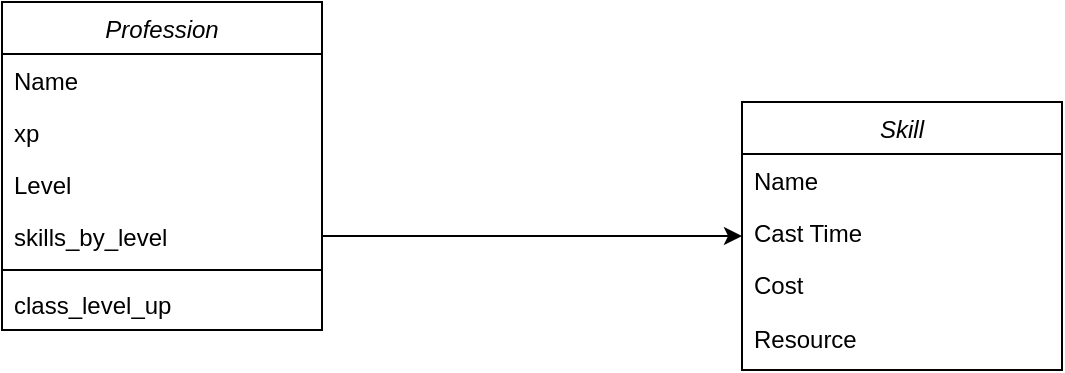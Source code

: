 <mxfile version="26.0.4" pages="7">
  <diagram id="5grqrbGuKbxhraN_0sHc" name="Profession">
    <mxGraphModel dx="1338" dy="836" grid="1" gridSize="10" guides="1" tooltips="1" connect="1" arrows="1" fold="1" page="1" pageScale="1" pageWidth="850" pageHeight="1100" math="0" shadow="0">
      <root>
        <mxCell id="0" />
        <mxCell id="1" parent="0" />
        <mxCell id="iJiaecJhwo1NTgeZymIa-1" value="Profession" style="swimlane;fontStyle=2;align=center;verticalAlign=top;childLayout=stackLayout;horizontal=1;startSize=26;horizontalStack=0;resizeParent=1;resizeLast=0;collapsible=1;marginBottom=0;rounded=0;shadow=0;strokeWidth=1;" vertex="1" parent="1">
          <mxGeometry x="220" y="120" width="160" height="164" as="geometry">
            <mxRectangle x="230" y="140" width="160" height="26" as="alternateBounds" />
          </mxGeometry>
        </mxCell>
        <mxCell id="iJiaecJhwo1NTgeZymIa-2" value="Name" style="text;align=left;verticalAlign=top;spacingLeft=4;spacingRight=4;overflow=hidden;rotatable=0;points=[[0,0.5],[1,0.5]];portConstraint=eastwest;" vertex="1" parent="iJiaecJhwo1NTgeZymIa-1">
          <mxGeometry y="26" width="160" height="26" as="geometry" />
        </mxCell>
        <mxCell id="iJiaecJhwo1NTgeZymIa-42" value="xp" style="text;align=left;verticalAlign=top;spacingLeft=4;spacingRight=4;overflow=hidden;rotatable=0;points=[[0,0.5],[1,0.5]];portConstraint=eastwest;rounded=0;shadow=0;html=0;" vertex="1" parent="iJiaecJhwo1NTgeZymIa-1">
          <mxGeometry y="52" width="160" height="26" as="geometry" />
        </mxCell>
        <mxCell id="iJiaecJhwo1NTgeZymIa-3" value="Level" style="text;align=left;verticalAlign=top;spacingLeft=4;spacingRight=4;overflow=hidden;rotatable=0;points=[[0,0.5],[1,0.5]];portConstraint=eastwest;rounded=0;shadow=0;html=0;" vertex="1" parent="iJiaecJhwo1NTgeZymIa-1">
          <mxGeometry y="78" width="160" height="26" as="geometry" />
        </mxCell>
        <mxCell id="iJiaecJhwo1NTgeZymIa-4" value="skills_by_level" style="text;align=left;verticalAlign=top;spacingLeft=4;spacingRight=4;overflow=hidden;rotatable=0;points=[[0,0.5],[1,0.5]];portConstraint=eastwest;rounded=0;shadow=0;html=0;" vertex="1" parent="iJiaecJhwo1NTgeZymIa-1">
          <mxGeometry y="104" width="160" height="26" as="geometry" />
        </mxCell>
        <mxCell id="iJiaecJhwo1NTgeZymIa-5" value="" style="line;html=1;strokeWidth=1;align=left;verticalAlign=middle;spacingTop=-1;spacingLeft=3;spacingRight=3;rotatable=0;labelPosition=right;points=[];portConstraint=eastwest;" vertex="1" parent="iJiaecJhwo1NTgeZymIa-1">
          <mxGeometry y="130" width="160" height="8" as="geometry" />
        </mxCell>
        <mxCell id="iJiaecJhwo1NTgeZymIa-6" value="class_level_up" style="text;align=left;verticalAlign=top;spacingLeft=4;spacingRight=4;overflow=hidden;rotatable=0;points=[[0,0.5],[1,0.5]];portConstraint=eastwest;" vertex="1" parent="iJiaecJhwo1NTgeZymIa-1">
          <mxGeometry y="138" width="160" height="26" as="geometry" />
        </mxCell>
        <mxCell id="iJiaecJhwo1NTgeZymIa-32" value="Skill" style="swimlane;fontStyle=2;align=center;verticalAlign=top;childLayout=stackLayout;horizontal=1;startSize=26;horizontalStack=0;resizeParent=1;resizeLast=0;collapsible=1;marginBottom=0;rounded=0;shadow=0;strokeWidth=1;" vertex="1" parent="1">
          <mxGeometry x="590" y="170" width="160" height="134" as="geometry">
            <mxRectangle x="230" y="140" width="160" height="26" as="alternateBounds" />
          </mxGeometry>
        </mxCell>
        <mxCell id="iJiaecJhwo1NTgeZymIa-33" value="Name" style="text;align=left;verticalAlign=top;spacingLeft=4;spacingRight=4;overflow=hidden;rotatable=0;points=[[0,0.5],[1,0.5]];portConstraint=eastwest;" vertex="1" parent="iJiaecJhwo1NTgeZymIa-32">
          <mxGeometry y="26" width="160" height="26" as="geometry" />
        </mxCell>
        <mxCell id="iJiaecJhwo1NTgeZymIa-34" value="Cast Time" style="text;align=left;verticalAlign=top;spacingLeft=4;spacingRight=4;overflow=hidden;rotatable=0;points=[[0,0.5],[1,0.5]];portConstraint=eastwest;rounded=0;shadow=0;html=0;" vertex="1" parent="iJiaecJhwo1NTgeZymIa-32">
          <mxGeometry y="52" width="160" height="26" as="geometry" />
        </mxCell>
        <mxCell id="iJiaecJhwo1NTgeZymIa-35" value="Cost" style="text;align=left;verticalAlign=top;spacingLeft=4;spacingRight=4;overflow=hidden;rotatable=0;points=[[0,0.5],[1,0.5]];portConstraint=eastwest;rounded=0;shadow=0;html=0;" vertex="1" parent="iJiaecJhwo1NTgeZymIa-32">
          <mxGeometry y="78" width="160" height="26" as="geometry" />
        </mxCell>
        <mxCell id="Kisl_OwSRE8ZpC2P2OY2-1" value="Resource" style="text;strokeColor=none;fillColor=none;align=left;verticalAlign=middle;spacingLeft=4;spacingRight=4;overflow=hidden;points=[[0,0.5],[1,0.5]];portConstraint=eastwest;rotatable=0;whiteSpace=wrap;html=1;" vertex="1" parent="iJiaecJhwo1NTgeZymIa-32">
          <mxGeometry y="104" width="160" height="30" as="geometry" />
        </mxCell>
        <mxCell id="iJiaecJhwo1NTgeZymIa-41" style="edgeStyle=orthogonalEdgeStyle;rounded=0;orthogonalLoop=1;jettySize=auto;html=1;" edge="1" parent="1" source="iJiaecJhwo1NTgeZymIa-4" target="iJiaecJhwo1NTgeZymIa-32">
          <mxGeometry relative="1" as="geometry" />
        </mxCell>
      </root>
    </mxGraphModel>
  </diagram>
  <diagram id="PIbwtRk7vnx8kBwGKRbf" name="Stats">
    <mxGraphModel dx="1338" dy="836" grid="1" gridSize="10" guides="1" tooltips="1" connect="1" arrows="1" fold="1" page="1" pageScale="1" pageWidth="850" pageHeight="1100" math="0" shadow="0">
      <root>
        <mxCell id="0" />
        <mxCell id="1" parent="0" />
        <mxCell id="9hiCP10UZVl91oaV2X0Z-1" value="Stats" style="swimlane;fontStyle=0;align=center;verticalAlign=top;childLayout=stackLayout;horizontal=1;startSize=26;horizontalStack=0;resizeParent=1;resizeLast=0;collapsible=1;marginBottom=0;rounded=0;shadow=0;strokeWidth=1;" vertex="1" parent="1">
          <mxGeometry x="120" y="80" width="120" height="232" as="geometry">
            <mxRectangle x="130" y="380" width="160" height="26" as="alternateBounds" />
          </mxGeometry>
        </mxCell>
        <mxCell id="9hiCP10UZVl91oaV2X0Z-8" value="Vitality" style="text;strokeColor=none;fillColor=none;align=left;verticalAlign=middle;spacingLeft=4;spacingRight=4;overflow=hidden;points=[[0,0.5],[1,0.5]];portConstraint=eastwest;rotatable=0;whiteSpace=wrap;html=1;" vertex="1" parent="9hiCP10UZVl91oaV2X0Z-1">
          <mxGeometry y="26" width="120" height="30" as="geometry" />
        </mxCell>
        <mxCell id="9hiCP10UZVl91oaV2X0Z-2" value="Power" style="text;align=left;verticalAlign=top;spacingLeft=4;spacingRight=4;overflow=hidden;rotatable=0;points=[[0,0.5],[1,0.5]];portConstraint=eastwest;" vertex="1" parent="9hiCP10UZVl91oaV2X0Z-1">
          <mxGeometry y="56" width="120" height="26" as="geometry" />
        </mxCell>
        <mxCell id="9hiCP10UZVl91oaV2X0Z-3" value="Cunning" style="text;align=left;verticalAlign=top;spacingLeft=4;spacingRight=4;overflow=hidden;rotatable=0;points=[[0,0.5],[1,0.5]];portConstraint=eastwest;rounded=0;shadow=0;html=0;" vertex="1" parent="9hiCP10UZVl91oaV2X0Z-1">
          <mxGeometry y="82" width="120" height="26" as="geometry" />
        </mxCell>
        <mxCell id="M3VcsX9LbdZnNLnVpw9c-10" value="Accuracy" style="text;strokeColor=none;fillColor=none;align=left;verticalAlign=middle;spacingLeft=4;spacingRight=4;overflow=hidden;points=[[0,0.5],[1,0.5]];portConstraint=eastwest;rotatable=0;whiteSpace=wrap;html=1;" vertex="1" parent="9hiCP10UZVl91oaV2X0Z-1">
          <mxGeometry y="108" width="120" height="30" as="geometry" />
        </mxCell>
        <mxCell id="9hiCP10UZVl91oaV2X0Z-4" value="Agility" style="text;strokeColor=none;fillColor=none;align=left;verticalAlign=middle;spacingLeft=4;spacingRight=4;overflow=hidden;points=[[0,0.5],[1,0.5]];portConstraint=eastwest;rotatable=0;whiteSpace=wrap;html=1;" vertex="1" parent="9hiCP10UZVl91oaV2X0Z-1">
          <mxGeometry y="138" width="120" height="30" as="geometry" />
        </mxCell>
        <mxCell id="9hiCP10UZVl91oaV2X0Z-9" value="Aptitude/Atunement" style="text;strokeColor=none;fillColor=none;align=left;verticalAlign=middle;spacingLeft=4;spacingRight=4;overflow=hidden;points=[[0,0.5],[1,0.5]];portConstraint=eastwest;rotatable=0;whiteSpace=wrap;html=1;" vertex="1" parent="9hiCP10UZVl91oaV2X0Z-1">
          <mxGeometry y="168" width="120" height="30" as="geometry" />
        </mxCell>
        <mxCell id="9hiCP10UZVl91oaV2X0Z-7" value="Get Seminars Taken" style="text;align=left;verticalAlign=top;spacingLeft=4;spacingRight=4;overflow=hidden;rotatable=0;points=[[0,0.5],[1,0.5]];portConstraint=eastwest;" vertex="1" parent="9hiCP10UZVl91oaV2X0Z-1">
          <mxGeometry y="198" width="120" height="26" as="geometry" />
        </mxCell>
        <mxCell id="9hiCP10UZVl91oaV2X0Z-5" value="" style="line;html=1;strokeWidth=1;align=left;verticalAlign=middle;spacingTop=-1;spacingLeft=3;spacingRight=3;rotatable=0;labelPosition=right;points=[];portConstraint=eastwest;" vertex="1" parent="9hiCP10UZVl91oaV2X0Z-1">
          <mxGeometry y="224" width="120" height="8" as="geometry" />
        </mxCell>
        <mxCell id="M3VcsX9LbdZnNLnVpw9c-3" value="Weapon Attacks" style="rounded=0;whiteSpace=wrap;html=1;" vertex="1" parent="1">
          <mxGeometry x="480" y="102" width="120" height="60" as="geometry" />
        </mxCell>
        <mxCell id="M3VcsX9LbdZnNLnVpw9c-2" style="edgeStyle=orthogonalEdgeStyle;rounded=0;orthogonalLoop=1;jettySize=auto;html=1;exitX=1;exitY=0.5;exitDx=0;exitDy=0;" edge="1" parent="1" source="9hiCP10UZVl91oaV2X0Z-2" target="M3VcsX9LbdZnNLnVpw9c-3">
          <mxGeometry relative="1" as="geometry">
            <mxPoint x="330" y="121" as="targetPoint" />
            <Array as="points">
              <mxPoint x="400" y="149" />
              <mxPoint x="400" y="132" />
            </Array>
          </mxGeometry>
        </mxCell>
        <mxCell id="M3VcsX9LbdZnNLnVpw9c-5" value="Health" style="rounded=0;whiteSpace=wrap;html=1;" vertex="1" parent="1">
          <mxGeometry x="480" y="20" width="120" height="60" as="geometry" />
        </mxCell>
        <mxCell id="M3VcsX9LbdZnNLnVpw9c-4" style="edgeStyle=orthogonalEdgeStyle;rounded=0;orthogonalLoop=1;jettySize=auto;html=1;exitX=1;exitY=0.5;exitDx=0;exitDy=0;entryX=0;entryY=0.5;entryDx=0;entryDy=0;" edge="1" parent="1" source="9hiCP10UZVl91oaV2X0Z-8" target="M3VcsX9LbdZnNLnVpw9c-5">
          <mxGeometry relative="1" as="geometry">
            <mxPoint x="370" y="50" as="targetPoint" />
            <Array as="points">
              <mxPoint x="280" y="121" />
              <mxPoint x="280" y="50" />
            </Array>
          </mxGeometry>
        </mxCell>
        <mxCell id="M3VcsX9LbdZnNLnVpw9c-7" value="Cunning" style="rounded=0;whiteSpace=wrap;html=1;" vertex="1" parent="1">
          <mxGeometry x="480" y="170" width="120" height="60" as="geometry" />
        </mxCell>
        <mxCell id="M3VcsX9LbdZnNLnVpw9c-6" style="edgeStyle=orthogonalEdgeStyle;rounded=0;orthogonalLoop=1;jettySize=auto;html=1;" edge="1" parent="1" source="9hiCP10UZVl91oaV2X0Z-3" target="M3VcsX9LbdZnNLnVpw9c-7">
          <mxGeometry relative="1" as="geometry">
            <mxPoint x="280" y="175" as="targetPoint" />
            <Array as="points">
              <mxPoint x="400" y="175" />
              <mxPoint x="400" y="200" />
            </Array>
          </mxGeometry>
        </mxCell>
        <mxCell id="M3VcsX9LbdZnNLnVpw9c-9" value="" style="rounded=0;whiteSpace=wrap;html=1;" vertex="1" parent="1">
          <mxGeometry x="480" y="320" width="120" height="60" as="geometry" />
        </mxCell>
        <mxCell id="M3VcsX9LbdZnNLnVpw9c-8" style="edgeStyle=orthogonalEdgeStyle;rounded=0;orthogonalLoop=1;jettySize=auto;html=1;entryX=0;entryY=0.5;entryDx=0;entryDy=0;" edge="1" parent="1" source="9hiCP10UZVl91oaV2X0Z-4" target="M3VcsX9LbdZnNLnVpw9c-9">
          <mxGeometry relative="1" as="geometry">
            <mxPoint x="310" y="260" as="targetPoint" />
            <Array as="points">
              <mxPoint x="320" y="233" />
              <mxPoint x="320" y="350" />
            </Array>
          </mxGeometry>
        </mxCell>
        <mxCell id="M3VcsX9LbdZnNLnVpw9c-12" value="Chance to hit" style="rounded=0;whiteSpace=wrap;html=1;" vertex="1" parent="1">
          <mxGeometry x="480" y="240" width="120" height="60" as="geometry" />
        </mxCell>
        <mxCell id="M3VcsX9LbdZnNLnVpw9c-11" style="edgeStyle=orthogonalEdgeStyle;rounded=0;orthogonalLoop=1;jettySize=auto;html=1;entryX=0;entryY=0.5;entryDx=0;entryDy=0;" edge="1" parent="1" source="M3VcsX9LbdZnNLnVpw9c-10" target="M3VcsX9LbdZnNLnVpw9c-12">
          <mxGeometry relative="1" as="geometry">
            <mxPoint x="560" y="203" as="targetPoint" />
            <Array as="points">
              <mxPoint x="360" y="203" />
              <mxPoint x="360" y="270" />
            </Array>
          </mxGeometry>
        </mxCell>
        <mxCell id="M3VcsX9LbdZnNLnVpw9c-14" value="Magic" style="rounded=0;whiteSpace=wrap;html=1;" vertex="1" parent="1">
          <mxGeometry x="480" y="400" width="120" height="60" as="geometry" />
        </mxCell>
        <mxCell id="M3VcsX9LbdZnNLnVpw9c-13" style="edgeStyle=orthogonalEdgeStyle;rounded=0;orthogonalLoop=1;jettySize=auto;html=1;entryX=0;entryY=0.5;entryDx=0;entryDy=0;" edge="1" parent="1" source="9hiCP10UZVl91oaV2X0Z-9" target="M3VcsX9LbdZnNLnVpw9c-14">
          <mxGeometry relative="1" as="geometry">
            <mxPoint x="310" y="410" as="targetPoint" />
            <Array as="points">
              <mxPoint x="280" y="263" />
              <mxPoint x="280" y="430" />
            </Array>
          </mxGeometry>
        </mxCell>
      </root>
    </mxGraphModel>
  </diagram>
  <diagram id="x5oMg_AhzFeJ5XZkcJ1T" name="Monk">
    <mxGraphModel dx="1674" dy="836" grid="1" gridSize="10" guides="1" tooltips="1" connect="1" arrows="1" fold="1" page="1" pageScale="1" pageWidth="850" pageHeight="1100" math="0" shadow="0">
      <root>
        <mxCell id="0" />
        <mxCell id="1" parent="0" />
        <mxCell id="AG7_T75ga6Di6KI83IxX-1" style="edgeStyle=orthogonalEdgeStyle;rounded=0;orthogonalLoop=1;jettySize=auto;html=1;exitX=0.5;exitY=1;exitDx=0;exitDy=0;entryX=0.5;entryY=0;entryDx=0;entryDy=0;" parent="1" source="UJvm_a6JNeOqfkn0x4yK-1" target="AG7_T75ga6Di6KI83IxX-3" edge="1">
          <mxGeometry relative="1" as="geometry">
            <mxPoint x="680" y="200" as="targetPoint" />
          </mxGeometry>
        </mxCell>
        <mxCell id="5wQChRIVlTExBuUIav3a-5" style="edgeStyle=orthogonalEdgeStyle;rounded=0;orthogonalLoop=1;jettySize=auto;html=1;exitX=0.5;exitY=1;exitDx=0;exitDy=0;" parent="1" source="UJvm_a6JNeOqfkn0x4yK-1" target="5wQChRIVlTExBuUIav3a-6" edge="1">
          <mxGeometry relative="1" as="geometry">
            <mxPoint x="120" y="200" as="targetPoint" />
          </mxGeometry>
        </mxCell>
        <mxCell id="UJvm_a6JNeOqfkn0x4yK-1" value="Honed Strike&lt;div&gt;&lt;br&gt;&lt;/div&gt;&lt;div&gt;Training has allowed practicers of the martial arts bonuses to Melee attacks without holding a hand.&lt;/div&gt;" style="rounded=0;whiteSpace=wrap;html=1;" parent="1" vertex="1">
          <mxGeometry x="360" y="40" width="190" height="80" as="geometry" />
        </mxCell>
        <mxCell id="AG7_T75ga6Di6KI83IxX-3" value="Path of the beast" style="swimlane;whiteSpace=wrap;html=1;" parent="1" vertex="1">
          <mxGeometry x="440" y="200" width="410" height="280" as="geometry" />
        </mxCell>
        <mxCell id="AG7_T75ga6Di6KI83IxX-4" value="Turtle Stance&lt;div&gt;&lt;br&gt;&lt;/div&gt;&lt;div&gt;- Gain defense&lt;/div&gt;" style="rounded=0;whiteSpace=wrap;html=1;" parent="AG7_T75ga6Di6KI83IxX-3" vertex="1">
          <mxGeometry x="10" y="80" width="120" height="90" as="geometry" />
        </mxCell>
        <mxCell id="5wQChRIVlTExBuUIav3a-1" value="By watching animals in nature, they are able to incorporate their movements and other aspects into their fighting style." style="text;html=1;align=center;verticalAlign=middle;whiteSpace=wrap;rounded=0;" parent="AG7_T75ga6Di6KI83IxX-3" vertex="1">
          <mxGeometry x="10" y="30" width="270" height="50" as="geometry" />
        </mxCell>
        <mxCell id="5wQChRIVlTExBuUIav3a-2" value="Viper Stance&lt;div&gt;&lt;br&gt;&lt;/div&gt;&lt;div&gt;Quick attack that poisons opponent&lt;/div&gt;" style="rounded=0;whiteSpace=wrap;html=1;" parent="AG7_T75ga6Di6KI83IxX-3" vertex="1">
          <mxGeometry x="150" y="80" width="120" height="90" as="geometry" />
        </mxCell>
        <mxCell id="5wQChRIVlTExBuUIav3a-3" value="Tiger stance&lt;div&gt;&lt;br&gt;&lt;/div&gt;&lt;div&gt;Quick Slashing attacks&lt;/div&gt;" style="rounded=0;whiteSpace=wrap;html=1;" parent="AG7_T75ga6Di6KI83IxX-3" vertex="1">
          <mxGeometry x="280" y="80" width="120" height="90" as="geometry" />
        </mxCell>
        <mxCell id="5wQChRIVlTExBuUIav3a-4" value="Eagle&lt;div&gt;- Fly up and dive towards a target&lt;/div&gt;" style="rounded=0;whiteSpace=wrap;html=1;" parent="AG7_T75ga6Di6KI83IxX-3" vertex="1">
          <mxGeometry x="10" y="200" width="120" height="70" as="geometry" />
        </mxCell>
        <mxCell id="5wQChRIVlTExBuUIav3a-6" value="" style="rounded=0;whiteSpace=wrap;html=1;" parent="1" vertex="1">
          <mxGeometry x="60" y="200" width="120" height="60" as="geometry" />
        </mxCell>
      </root>
    </mxGraphModel>
  </diagram>
  <diagram id="bbOPB4UDvmiXzITeHJj4" name="Warrior">
    <mxGraphModel dx="1674" dy="836" grid="1" gridSize="10" guides="1" tooltips="1" connect="1" arrows="1" fold="1" page="1" pageScale="1" pageWidth="850" pageHeight="1100" math="0" shadow="0">
      <root>
        <mxCell id="0" />
        <mxCell id="1" parent="0" />
        <mxCell id="uiCcwNQ1itmlCG-ljHoF-2" style="edgeStyle=orthogonalEdgeStyle;rounded=0;orthogonalLoop=1;jettySize=auto;html=1;exitX=0.5;exitY=1;exitDx=0;exitDy=0;entryX=0.5;entryY=0;entryDx=0;entryDy=0;" edge="1" parent="1" source="7nnMuzcxbGj69ef_14_u-1" target="7nnMuzcxbGj69ef_14_u-3">
          <mxGeometry relative="1" as="geometry" />
        </mxCell>
        <mxCell id="uiCcwNQ1itmlCG-ljHoF-3" style="edgeStyle=orthogonalEdgeStyle;rounded=0;orthogonalLoop=1;jettySize=auto;html=1;exitX=0.5;exitY=1;exitDx=0;exitDy=0;entryX=0.5;entryY=0;entryDx=0;entryDy=0;" edge="1" parent="1" source="7nnMuzcxbGj69ef_14_u-1" target="7nnMuzcxbGj69ef_14_u-2">
          <mxGeometry relative="1" as="geometry" />
        </mxCell>
        <mxCell id="uiCcwNQ1itmlCG-ljHoF-4" style="edgeStyle=orthogonalEdgeStyle;rounded=0;orthogonalLoop=1;jettySize=auto;html=1;exitX=0.5;exitY=1;exitDx=0;exitDy=0;entryX=0.5;entryY=0;entryDx=0;entryDy=0;" edge="1" parent="1" source="7nnMuzcxbGj69ef_14_u-1" target="7nnMuzcxbGj69ef_14_u-5">
          <mxGeometry relative="1" as="geometry" />
        </mxCell>
        <mxCell id="7nnMuzcxbGj69ef_14_u-1" value="" style="rounded=0;whiteSpace=wrap;html=1;" parent="1" vertex="1">
          <mxGeometry x="290" y="20" width="260" height="140" as="geometry" />
        </mxCell>
        <mxCell id="7nnMuzcxbGj69ef_14_u-2" value="Path of the Guardian" style="swimlane;whiteSpace=wrap;html=1;" parent="1" vertex="1">
          <mxGeometry x="600" y="230" width="200" height="320" as="geometry" />
        </mxCell>
        <mxCell id="7nnMuzcxbGj69ef_14_u-4" value="Defensive fighter focusing on protecting allies and disrupting enemies" style="text;html=1;align=center;verticalAlign=middle;whiteSpace=wrap;rounded=0;" parent="7nnMuzcxbGj69ef_14_u-2" vertex="1">
          <mxGeometry x="10" y="35" width="180" height="30" as="geometry" />
        </mxCell>
        <mxCell id="7nnMuzcxbGj69ef_14_u-3" value="Fighter" style="swimlane;whiteSpace=wrap;html=1;" parent="1" vertex="1">
          <mxGeometry x="320" y="230" width="200" height="320" as="geometry" />
        </mxCell>
        <mxCell id="7nnMuzcxbGj69ef_14_u-6" value="sxese" style="text;html=1;align=center;verticalAlign=middle;whiteSpace=wrap;rounded=0;" parent="7nnMuzcxbGj69ef_14_u-3" vertex="1">
          <mxGeometry x="10" y="30" width="180" height="40" as="geometry" />
        </mxCell>
        <mxCell id="7nnMuzcxbGj69ef_14_u-5" value="Mystic Warrior" style="swimlane;whiteSpace=wrap;html=1;" parent="1" vertex="1">
          <mxGeometry x="40" y="230" width="200" height="320" as="geometry" />
        </mxCell>
        <mxCell id="uiCcwNQ1itmlCG-ljHoF-1" value="&lt;h1 style=&quot;margin-top: 0px;&quot;&gt;Warrior&lt;/h1&gt;&lt;p&gt;Those who wish to use their might and tactics wielding various weapons to accomplish their goals.&lt;/p&gt;" style="text;html=1;whiteSpace=wrap;overflow=hidden;rounded=0;" vertex="1" parent="1">
          <mxGeometry x="330" y="30" width="180" height="120" as="geometry" />
        </mxCell>
      </root>
    </mxGraphModel>
  </diagram>
  <diagram id="SgJfD53JVVP-LB0ELAir" name="Ranger">
    <mxGraphModel dx="1674" dy="836" grid="1" gridSize="10" guides="1" tooltips="1" connect="1" arrows="1" fold="1" page="1" pageScale="1" pageWidth="850" pageHeight="1100" math="0" shadow="0">
      <root>
        <mxCell id="0" />
        <mxCell id="1" parent="0" />
      </root>
    </mxGraphModel>
  </diagram>
  <diagram id="R1aIXBEnBCDi_Y8lUsPH" name="Mage">
    <mxGraphModel dx="1674" dy="836" grid="1" gridSize="10" guides="1" tooltips="1" connect="1" arrows="1" fold="1" page="1" pageScale="1" pageWidth="850" pageHeight="1100" math="0" shadow="0">
      <root>
        <mxCell id="0" />
        <mxCell id="1" parent="0" />
      </root>
    </mxGraphModel>
  </diagram>
  <diagram id="wpGOYKp87dmXTinSfQ_d" name="Priest">
    <mxGraphModel dx="1674" dy="836" grid="1" gridSize="10" guides="1" tooltips="1" connect="1" arrows="1" fold="1" page="1" pageScale="1" pageWidth="850" pageHeight="1100" math="0" shadow="0">
      <root>
        <mxCell id="0" />
        <mxCell id="1" parent="0" />
      </root>
    </mxGraphModel>
  </diagram>
</mxfile>
